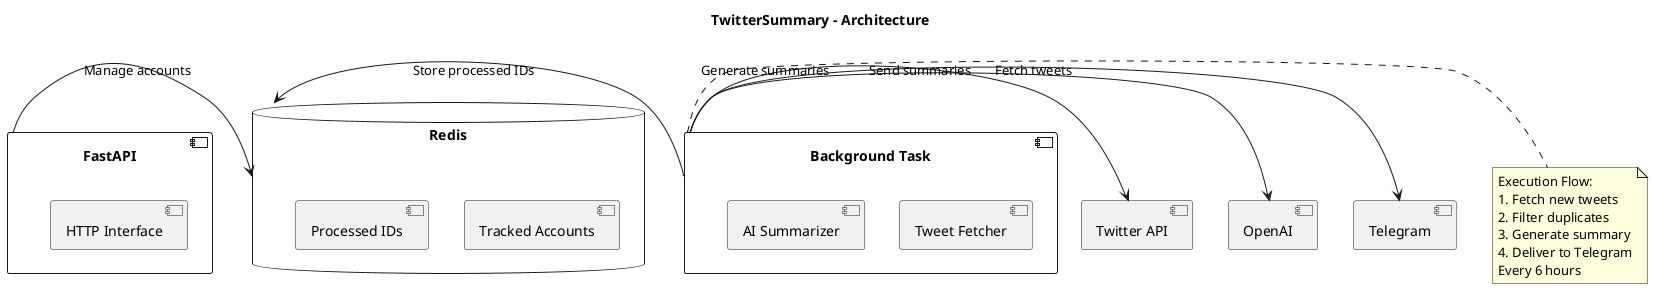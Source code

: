 @startuml
title TwitterSummary - Architecture

component "FastAPI" as API {
    [HTTP Interface]
}

component "Background Task" as Task {
    [Tweet Fetcher]
    [AI Summarizer]
}

database "Redis" as Redis {
    [Tracked Accounts]
    [Processed IDs]
}

[Twitter API] as Twitter
[OpenAI] as OpenAI
[Telegram] as Telegram

API -> Redis: Manage accounts
Task -> Twitter: Fetch tweets
Task -> OpenAI: Generate summaries
Task -> Redis: Store processed IDs
Task -> Telegram: Send summaries

note right of Task
    Execution Flow:
    1. Fetch new tweets
    2. Filter duplicates
    3. Generate summary
    4. Deliver to Telegram
    Every 6 hours
end note
@enduml
